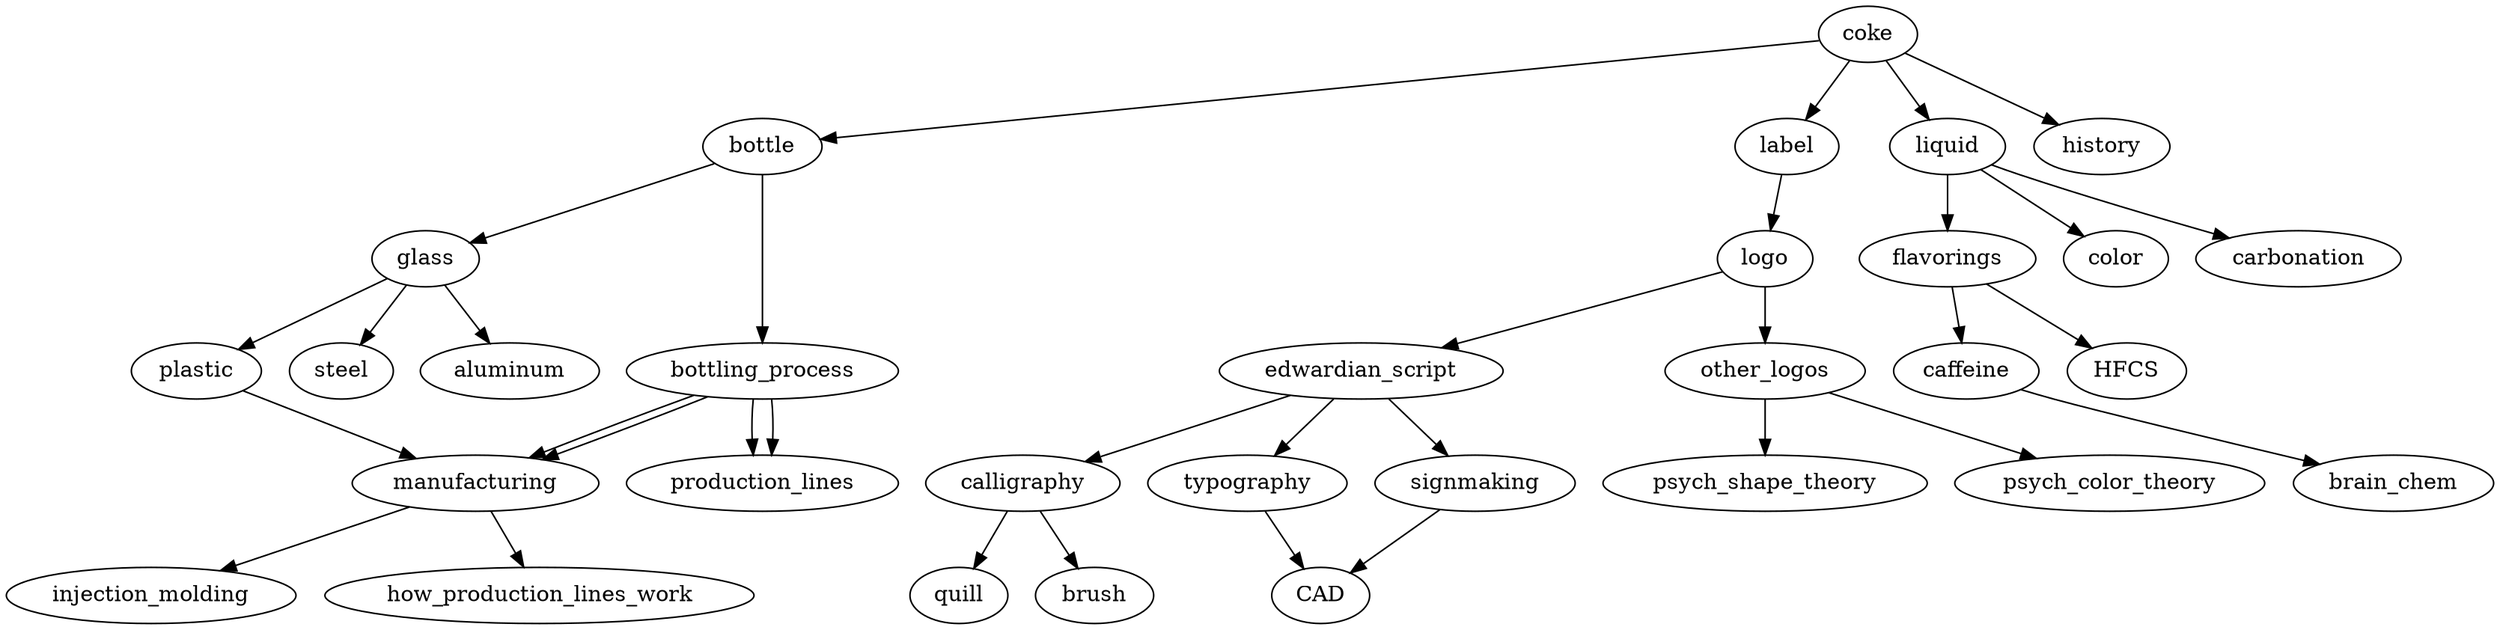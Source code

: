 digraph coke {
    coke -> bottle
    coke -> label
    coke -> liquid
    coke -> history
    
    bottle -> glass
    bottle -> bottling_process

    bottling_process -> production_lines
    bottling_process -> manufacturing

    glass -> plastic
    glass -> steel
    glass -> aluminum

    plastic -> manufacturing -> injection_molding

    bottling_process -> production_lines
    bottling_process -> manufacturing

    manufacturing -> how_production_lines_work

    label -> logo

    logo -> edwardian_script
    logo -> other_logos

    edwardian_script -> calligraphy
    edwardian_script -> typography
    edwardian_script -> signmaking

    signmaking -> CAD

    typography -> CAD

    calligraphy -> quill
    calligraphy -> brush

    other_logos -> psych_shape_theory
    other_logos -> psych_color_theory

    liquid -> flavorings
    liquid -> color
    liquid -> carbonation

    flavorings -> caffeine
    flavorings -> HFCS

    caffeine -> brain_chem
}
